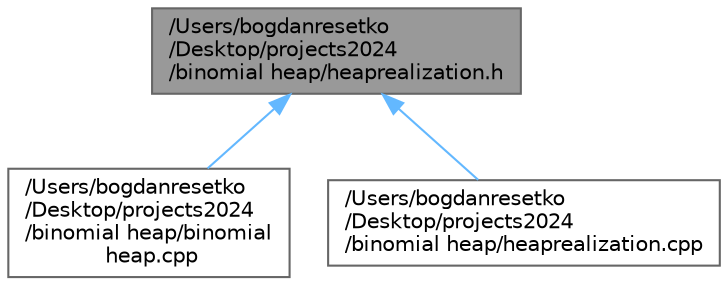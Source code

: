 digraph "/Users/bogdanresetko/Desktop/projects2024/binomial heap/heaprealization.h"
{
 // LATEX_PDF_SIZE
  bgcolor="transparent";
  edge [fontname=Helvetica,fontsize=10,labelfontname=Helvetica,labelfontsize=10];
  node [fontname=Helvetica,fontsize=10,shape=box,height=0.2,width=0.4];
  Node1 [id="Node000001",label="/Users/bogdanresetko\l/Desktop/projects2024\l/binomial heap/heaprealization.h",height=0.2,width=0.4,color="gray40", fillcolor="grey60", style="filled", fontcolor="black",tooltip=" "];
  Node1 -> Node2 [id="edge1_Node000001_Node000002",dir="back",color="steelblue1",style="solid",tooltip=" "];
  Node2 [id="Node000002",label="/Users/bogdanresetko\l/Desktop/projects2024\l/binomial heap/binomial\l heap.cpp",height=0.2,width=0.4,color="grey40", fillcolor="white", style="filled",URL="$binomial_01heap_8cpp.html",tooltip=" "];
  Node1 -> Node3 [id="edge2_Node000001_Node000003",dir="back",color="steelblue1",style="solid",tooltip=" "];
  Node3 [id="Node000003",label="/Users/bogdanresetko\l/Desktop/projects2024\l/binomial heap/heaprealization.cpp",height=0.2,width=0.4,color="grey40", fillcolor="white", style="filled",URL="$heaprealization_8cpp.html",tooltip=" "];
}
